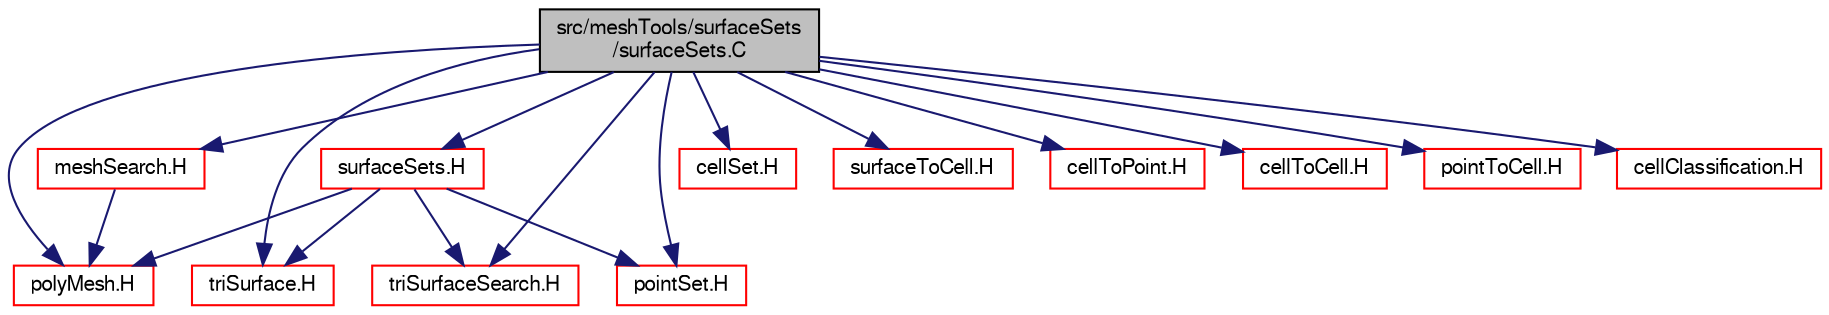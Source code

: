 digraph "src/meshTools/surfaceSets/surfaceSets.C"
{
  bgcolor="transparent";
  edge [fontname="FreeSans",fontsize="10",labelfontname="FreeSans",labelfontsize="10"];
  node [fontname="FreeSans",fontsize="10",shape=record];
  Node0 [label="src/meshTools/surfaceSets\l/surfaceSets.C",height=0.2,width=0.4,color="black", fillcolor="grey75", style="filled", fontcolor="black"];
  Node0 -> Node1 [color="midnightblue",fontsize="10",style="solid",fontname="FreeSans"];
  Node1 [label="surfaceSets.H",height=0.2,width=0.4,color="red",URL="$a08165.html"];
  Node1 -> Node108 [color="midnightblue",fontsize="10",style="solid",fontname="FreeSans"];
  Node108 [label="polyMesh.H",height=0.2,width=0.4,color="red",URL="$a11630.html"];
  Node1 -> Node221 [color="midnightblue",fontsize="10",style="solid",fontname="FreeSans"];
  Node221 [label="triSurface.H",height=0.2,width=0.4,color="red",URL="$a17024.html"];
  Node1 -> Node238 [color="midnightblue",fontsize="10",style="solid",fontname="FreeSans"];
  Node238 [label="triSurfaceSearch.H",height=0.2,width=0.4,color="red",URL="$a08243.html"];
  Node1 -> Node249 [color="midnightblue",fontsize="10",style="solid",fontname="FreeSans"];
  Node249 [label="pointSet.H",height=0.2,width=0.4,color="red",URL="$a08141.html"];
  Node0 -> Node108 [color="midnightblue",fontsize="10",style="solid",fontname="FreeSans"];
  Node0 -> Node221 [color="midnightblue",fontsize="10",style="solid",fontname="FreeSans"];
  Node0 -> Node238 [color="midnightblue",fontsize="10",style="solid",fontname="FreeSans"];
  Node0 -> Node249 [color="midnightblue",fontsize="10",style="solid",fontname="FreeSans"];
  Node0 -> Node251 [color="midnightblue",fontsize="10",style="solid",fontname="FreeSans"];
  Node251 [label="cellSet.H",height=0.2,width=0.4,color="red",URL="$a08117.html"];
  Node0 -> Node252 [color="midnightblue",fontsize="10",style="solid",fontname="FreeSans"];
  Node252 [label="surfaceToCell.H",height=0.2,width=0.4,color="red",URL="$a07949.html"];
  Node0 -> Node254 [color="midnightblue",fontsize="10",style="solid",fontname="FreeSans"];
  Node254 [label="cellToPoint.H",height=0.2,width=0.4,color="red",URL="$a08069.html"];
  Node0 -> Node255 [color="midnightblue",fontsize="10",style="solid",fontname="FreeSans"];
  Node255 [label="cellToCell.H",height=0.2,width=0.4,color="red",URL="$a07862.html"];
  Node0 -> Node256 [color="midnightblue",fontsize="10",style="solid",fontname="FreeSans"];
  Node256 [label="pointToCell.H",height=0.2,width=0.4,color="red",URL="$a07919.html"];
  Node0 -> Node257 [color="midnightblue",fontsize="10",style="solid",fontname="FreeSans"];
  Node257 [label="meshSearch.H",height=0.2,width=0.4,color="red",URL="$a07625.html"];
  Node257 -> Node108 [color="midnightblue",fontsize="10",style="solid",fontname="FreeSans"];
  Node0 -> Node258 [color="midnightblue",fontsize="10",style="solid",fontname="FreeSans"];
  Node258 [label="cellClassification.H",height=0.2,width=0.4,color="red",URL="$a07415.html"];
}
